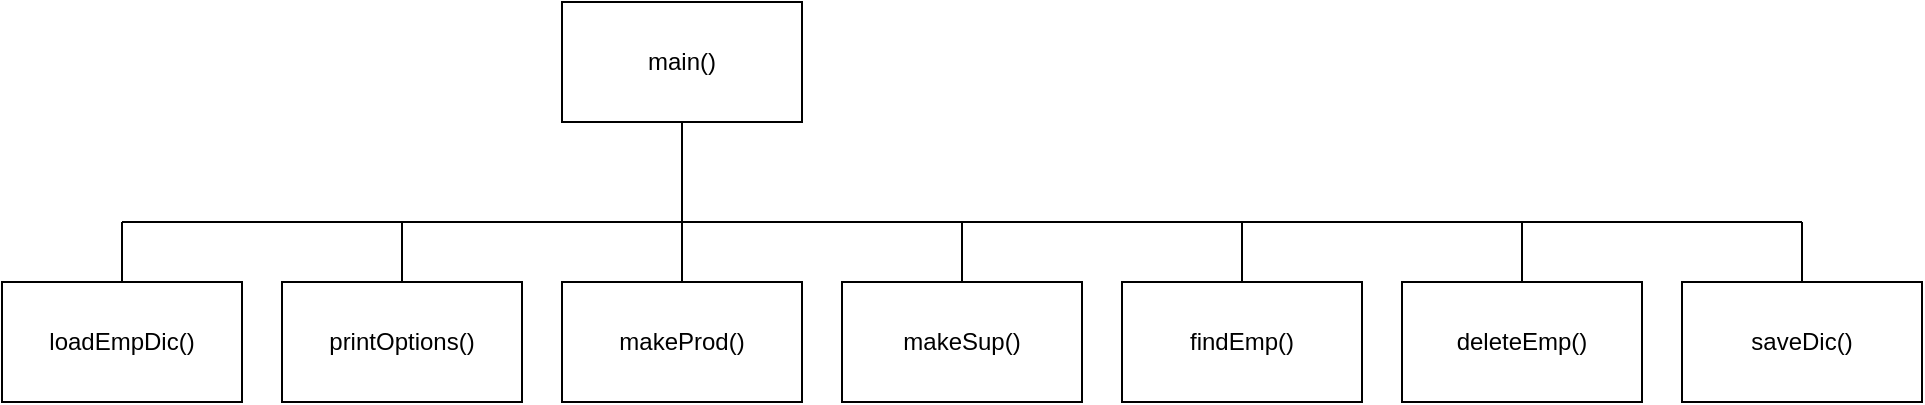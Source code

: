 <mxfile version="22.1.1" type="device">
  <diagram name="Page-1" id="AW_vRPmKdSfrB5hW0XPV">
    <mxGraphModel dx="316" dy="558" grid="1" gridSize="10" guides="1" tooltips="1" connect="1" arrows="1" fold="1" page="1" pageScale="1" pageWidth="850" pageHeight="1100" math="0" shadow="0">
      <root>
        <mxCell id="0" />
        <mxCell id="1" parent="0" />
        <mxCell id="rcO2lAm66vpdrhW9jnXj-1" value="main()" style="rounded=0;whiteSpace=wrap;html=1;" parent="1" vertex="1">
          <mxGeometry x="360" y="110" width="120" height="60" as="geometry" />
        </mxCell>
        <mxCell id="rcO2lAm66vpdrhW9jnXj-2" value="loadEmpDic()" style="rounded=0;whiteSpace=wrap;html=1;" parent="1" vertex="1">
          <mxGeometry x="80" y="250" width="120" height="60" as="geometry" />
        </mxCell>
        <mxCell id="rcO2lAm66vpdrhW9jnXj-3" value="printOptions()" style="rounded=0;whiteSpace=wrap;html=1;" parent="1" vertex="1">
          <mxGeometry x="220" y="250" width="120" height="60" as="geometry" />
        </mxCell>
        <mxCell id="rcO2lAm66vpdrhW9jnXj-4" value="findEmp()" style="rounded=0;whiteSpace=wrap;html=1;" parent="1" vertex="1">
          <mxGeometry x="640" y="250" width="120" height="60" as="geometry" />
        </mxCell>
        <mxCell id="rcO2lAm66vpdrhW9jnXj-5" value="makeProd()" style="rounded=0;whiteSpace=wrap;html=1;" parent="1" vertex="1">
          <mxGeometry x="360" y="250" width="120" height="60" as="geometry" />
        </mxCell>
        <mxCell id="rcO2lAm66vpdrhW9jnXj-6" value="deleteEmp()" style="rounded=0;whiteSpace=wrap;html=1;" parent="1" vertex="1">
          <mxGeometry x="780" y="250" width="120" height="60" as="geometry" />
        </mxCell>
        <mxCell id="rcO2lAm66vpdrhW9jnXj-7" value="" style="endArrow=none;html=1;rounded=0;entryX=0.5;entryY=1;entryDx=0;entryDy=0;exitX=0.5;exitY=0;exitDx=0;exitDy=0;" parent="1" source="rcO2lAm66vpdrhW9jnXj-5" target="rcO2lAm66vpdrhW9jnXj-1" edge="1">
          <mxGeometry width="50" height="50" relative="1" as="geometry">
            <mxPoint x="400" y="380" as="sourcePoint" />
            <mxPoint x="450" y="330" as="targetPoint" />
          </mxGeometry>
        </mxCell>
        <mxCell id="rcO2lAm66vpdrhW9jnXj-8" value="" style="endArrow=none;html=1;rounded=0;" parent="1" edge="1">
          <mxGeometry width="50" height="50" relative="1" as="geometry">
            <mxPoint x="140" y="220" as="sourcePoint" />
            <mxPoint x="840" y="220" as="targetPoint" />
          </mxGeometry>
        </mxCell>
        <mxCell id="rcO2lAm66vpdrhW9jnXj-10" value="" style="endArrow=none;html=1;rounded=0;exitX=0.5;exitY=0;exitDx=0;exitDy=0;" parent="1" source="rcO2lAm66vpdrhW9jnXj-2" edge="1">
          <mxGeometry width="50" height="50" relative="1" as="geometry">
            <mxPoint x="400" y="380" as="sourcePoint" />
            <mxPoint x="140" y="220" as="targetPoint" />
          </mxGeometry>
        </mxCell>
        <mxCell id="rcO2lAm66vpdrhW9jnXj-11" value="" style="endArrow=none;html=1;rounded=0;entryX=0.5;entryY=0;entryDx=0;entryDy=0;" parent="1" target="rcO2lAm66vpdrhW9jnXj-3" edge="1">
          <mxGeometry width="50" height="50" relative="1" as="geometry">
            <mxPoint x="280" y="220" as="sourcePoint" />
            <mxPoint x="450" y="330" as="targetPoint" />
          </mxGeometry>
        </mxCell>
        <mxCell id="rcO2lAm66vpdrhW9jnXj-12" value="" style="endArrow=none;html=1;rounded=0;entryX=0.5;entryY=0;entryDx=0;entryDy=0;" parent="1" target="rcO2lAm66vpdrhW9jnXj-4" edge="1">
          <mxGeometry width="50" height="50" relative="1" as="geometry">
            <mxPoint x="700" y="220" as="sourcePoint" />
            <mxPoint x="450" y="330" as="targetPoint" />
          </mxGeometry>
        </mxCell>
        <mxCell id="rcO2lAm66vpdrhW9jnXj-13" value="" style="endArrow=none;html=1;rounded=0;exitX=0.5;exitY=0;exitDx=0;exitDy=0;" parent="1" source="rcO2lAm66vpdrhW9jnXj-6" edge="1">
          <mxGeometry width="50" height="50" relative="1" as="geometry">
            <mxPoint x="400" y="380" as="sourcePoint" />
            <mxPoint x="840" y="220" as="targetPoint" />
          </mxGeometry>
        </mxCell>
        <mxCell id="rcO2lAm66vpdrhW9jnXj-14" value="makeSup()" style="rounded=0;whiteSpace=wrap;html=1;" parent="1" vertex="1">
          <mxGeometry x="500" y="250" width="120" height="60" as="geometry" />
        </mxCell>
        <mxCell id="rcO2lAm66vpdrhW9jnXj-16" value="" style="endArrow=none;html=1;rounded=0;entryX=0.5;entryY=0;entryDx=0;entryDy=0;" parent="1" target="rcO2lAm66vpdrhW9jnXj-14" edge="1">
          <mxGeometry width="50" height="50" relative="1" as="geometry">
            <mxPoint x="560" y="220" as="sourcePoint" />
            <mxPoint x="450" y="330" as="targetPoint" />
          </mxGeometry>
        </mxCell>
        <mxCell id="_5tCwL6gGXKv2cec8J88-1" value="saveDic()" style="rounded=0;whiteSpace=wrap;html=1;" vertex="1" parent="1">
          <mxGeometry x="920" y="250" width="120" height="60" as="geometry" />
        </mxCell>
        <mxCell id="_5tCwL6gGXKv2cec8J88-2" value="" style="endArrow=none;html=1;rounded=0;exitX=0.5;exitY=0;exitDx=0;exitDy=0;" edge="1" parent="1" source="_5tCwL6gGXKv2cec8J88-1">
          <mxGeometry width="50" height="50" relative="1" as="geometry">
            <mxPoint x="540" y="380" as="sourcePoint" />
            <mxPoint x="980" y="220" as="targetPoint" />
          </mxGeometry>
        </mxCell>
        <mxCell id="_5tCwL6gGXKv2cec8J88-3" value="" style="endArrow=none;html=1;rounded=0;" edge="1" parent="1">
          <mxGeometry width="50" height="50" relative="1" as="geometry">
            <mxPoint x="840" y="220" as="sourcePoint" />
            <mxPoint x="980" y="220" as="targetPoint" />
          </mxGeometry>
        </mxCell>
      </root>
    </mxGraphModel>
  </diagram>
</mxfile>

